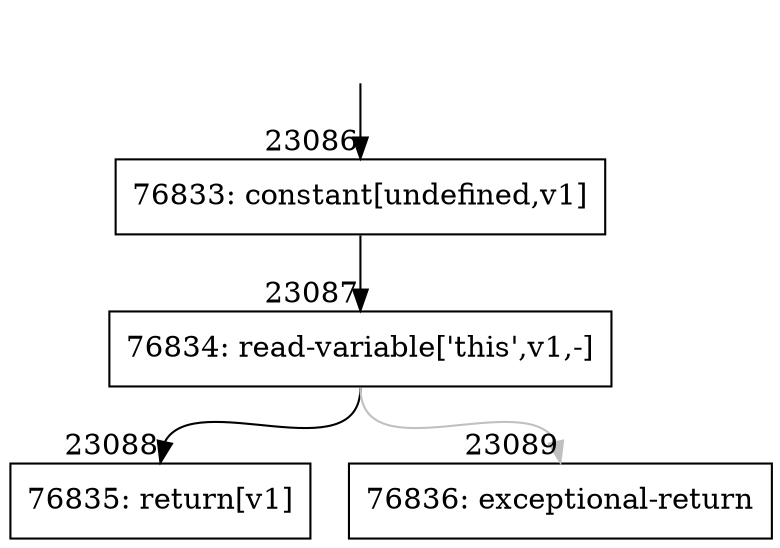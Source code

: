 digraph {
rankdir="TD"
BB_entry2008[shape=none,label=""];
BB_entry2008 -> BB23086 [tailport=s, headport=n, headlabel="    23086"]
BB23086 [shape=record label="{76833: constant[undefined,v1]}" ] 
BB23086 -> BB23087 [tailport=s, headport=n, headlabel="      23087"]
BB23087 [shape=record label="{76834: read-variable['this',v1,-]}" ] 
BB23087 -> BB23088 [tailport=s, headport=n, headlabel="      23088"]
BB23087 -> BB23089 [tailport=s, headport=n, color=gray, headlabel="      23089"]
BB23088 [shape=record label="{76835: return[v1]}" ] 
BB23089 [shape=record label="{76836: exceptional-return}" ] 
//#$~ 43157
}
